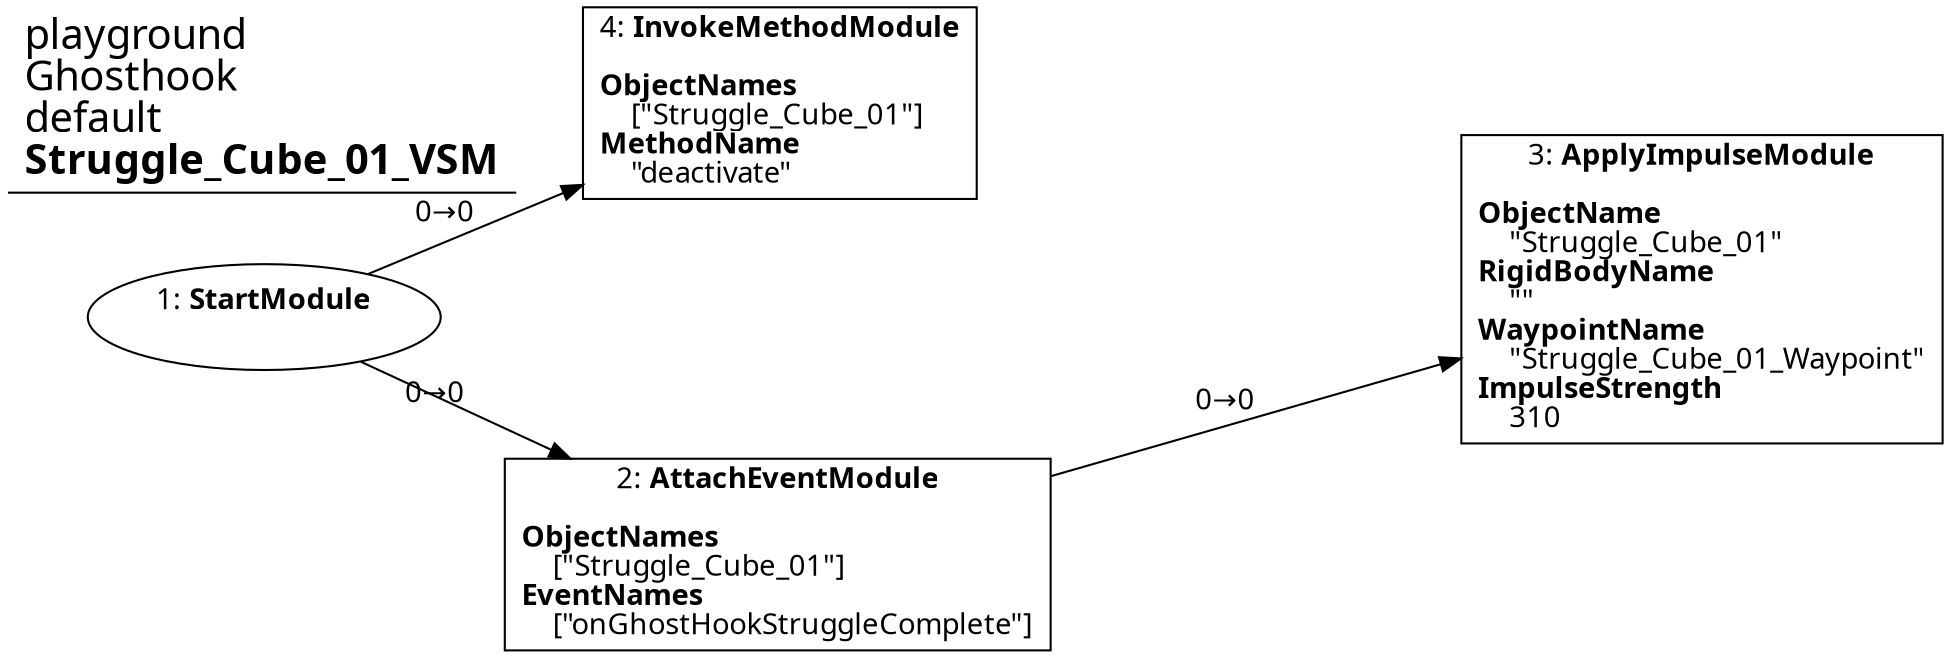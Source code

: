 digraph {
    layout = fdp;
    overlap = prism;
    sep = "+16";
    splines = spline;

    node [ shape = box ];

    graph [ fontname = "Segoe UI" ];
    node [ fontname = "Segoe UI" ];
    edge [ fontname = "Segoe UI" ];

    1 [ label = <1: <b>StartModule</b><br/><br/>> ];
    1 [ shape = oval ]
    1 [ pos = "0.105000004,-0.30400002!" ];
    1 -> 2 [ label = "0→0" ];
    1 -> 4 [ label = "0→0" ];

    2 [ label = <2: <b>AttachEventModule</b><br/><br/><b>ObjectNames</b><br align="left"/>    [&quot;Struggle_Cube_01&quot;]<br align="left"/><b>EventNames</b><br align="left"/>    [&quot;onGhostHookStruggleComplete&quot;]<br align="left"/>> ];
    2 [ pos = "0.34500003,-0.41500002!" ];
    2 -> 3 [ label = "0→0" ];

    3 [ label = <3: <b>ApplyImpulseModule</b><br/><br/><b>ObjectName</b><br align="left"/>    &quot;Struggle_Cube_01&quot;<br align="left"/><b>RigidBodyName</b><br align="left"/>    &quot;&quot;<br align="left"/><b>WaypointName</b><br align="left"/>    &quot;Struggle_Cube_01_Waypoint&quot;<br align="left"/><b>ImpulseStrength</b><br align="left"/>    310<br align="left"/>> ];
    3 [ pos = "0.777,-0.291!" ];

    4 [ label = <4: <b>InvokeMethodModule</b><br/><br/><b>ObjectNames</b><br align="left"/>    [&quot;Struggle_Cube_01&quot;]<br align="left"/><b>MethodName</b><br align="left"/>    &quot;deactivate&quot;<br align="left"/>> ];
    4 [ pos = "0.34600002,-0.20400001!" ];

    title [ pos = "0.104,-0.20300001!" ];
    title [ shape = underline ];
    title [ label = <<font point-size="20">playground<br align="left"/>Ghosthook<br align="left"/>default<br align="left"/><b>Struggle_Cube_01_VSM</b><br align="left"/></font>> ];
}
